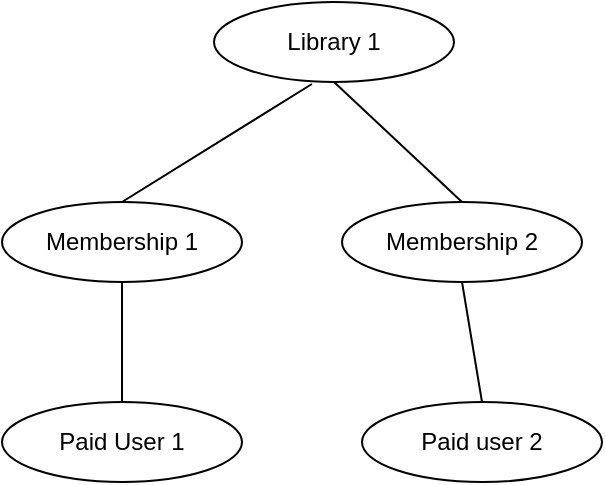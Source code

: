 <mxfile version="23.1.5" type="device">
  <diagram name="Page-1" id="7On98ZiMvdwNjJIYapZy">
    <mxGraphModel dx="1067" dy="499" grid="1" gridSize="10" guides="1" tooltips="1" connect="1" arrows="1" fold="1" page="1" pageScale="1" pageWidth="850" pageHeight="1100" math="0" shadow="0">
      <root>
        <mxCell id="0" />
        <mxCell id="1" parent="0" />
        <mxCell id="__wLUkGooVmf2jaJYb_k-1" value="Library 1" style="ellipse;whiteSpace=wrap;html=1;" parent="1" vertex="1">
          <mxGeometry x="376" y="220" width="120" height="40" as="geometry" />
        </mxCell>
        <mxCell id="__wLUkGooVmf2jaJYb_k-2" value="Membership 1" style="ellipse;whiteSpace=wrap;html=1;" parent="1" vertex="1">
          <mxGeometry x="270" y="320" width="120" height="40" as="geometry" />
        </mxCell>
        <mxCell id="__wLUkGooVmf2jaJYb_k-3" value="Membership 2" style="ellipse;whiteSpace=wrap;html=1;" parent="1" vertex="1">
          <mxGeometry x="440" y="320" width="120" height="40" as="geometry" />
        </mxCell>
        <mxCell id="__wLUkGooVmf2jaJYb_k-5" value="Paid User 1" style="ellipse;whiteSpace=wrap;html=1;" parent="1" vertex="1">
          <mxGeometry x="270" y="420" width="120" height="40" as="geometry" />
        </mxCell>
        <mxCell id="__wLUkGooVmf2jaJYb_k-6" value="Paid user 2" style="ellipse;whiteSpace=wrap;html=1;" parent="1" vertex="1">
          <mxGeometry x="450" y="420" width="120" height="40" as="geometry" />
        </mxCell>
        <mxCell id="__wLUkGooVmf2jaJYb_k-8" value="" style="endArrow=none;html=1;rounded=0;entryX=0.5;entryY=1;entryDx=0;entryDy=0;exitX=0.5;exitY=0;exitDx=0;exitDy=0;" parent="1" target="__wLUkGooVmf2jaJYb_k-2" edge="1" source="__wLUkGooVmf2jaJYb_k-5">
          <mxGeometry width="50" height="50" relative="1" as="geometry">
            <mxPoint x="250" y="420" as="sourcePoint" />
            <mxPoint x="310" y="360" as="targetPoint" />
          </mxGeometry>
        </mxCell>
        <mxCell id="__wLUkGooVmf2jaJYb_k-9" value="" style="endArrow=none;html=1;rounded=0;entryX=0.5;entryY=1;entryDx=0;entryDy=0;exitX=0.5;exitY=0;exitDx=0;exitDy=0;" parent="1" source="__wLUkGooVmf2jaJYb_k-6" target="__wLUkGooVmf2jaJYb_k-3" edge="1">
          <mxGeometry width="50" height="50" relative="1" as="geometry">
            <mxPoint x="420" y="420" as="sourcePoint" />
            <mxPoint x="470" y="370" as="targetPoint" />
          </mxGeometry>
        </mxCell>
        <mxCell id="__wLUkGooVmf2jaJYb_k-11" value="" style="endArrow=none;html=1;rounded=0;entryX=0.408;entryY=1.025;entryDx=0;entryDy=0;entryPerimeter=0;exitX=0.5;exitY=0;exitDx=0;exitDy=0;" parent="1" source="__wLUkGooVmf2jaJYb_k-2" target="__wLUkGooVmf2jaJYb_k-1" edge="1">
          <mxGeometry width="50" height="50" relative="1" as="geometry">
            <mxPoint x="450" y="530" as="sourcePoint" />
            <mxPoint x="370" y="270" as="targetPoint" />
          </mxGeometry>
        </mxCell>
        <mxCell id="__wLUkGooVmf2jaJYb_k-12" value="" style="endArrow=none;html=1;rounded=0;entryX=0.5;entryY=1;entryDx=0;entryDy=0;exitX=0.5;exitY=0;exitDx=0;exitDy=0;" parent="1" source="__wLUkGooVmf2jaJYb_k-3" target="__wLUkGooVmf2jaJYb_k-1" edge="1">
          <mxGeometry width="50" height="50" relative="1" as="geometry">
            <mxPoint x="460" y="330" as="sourcePoint" />
            <mxPoint x="510" y="280" as="targetPoint" />
          </mxGeometry>
        </mxCell>
      </root>
    </mxGraphModel>
  </diagram>
</mxfile>
